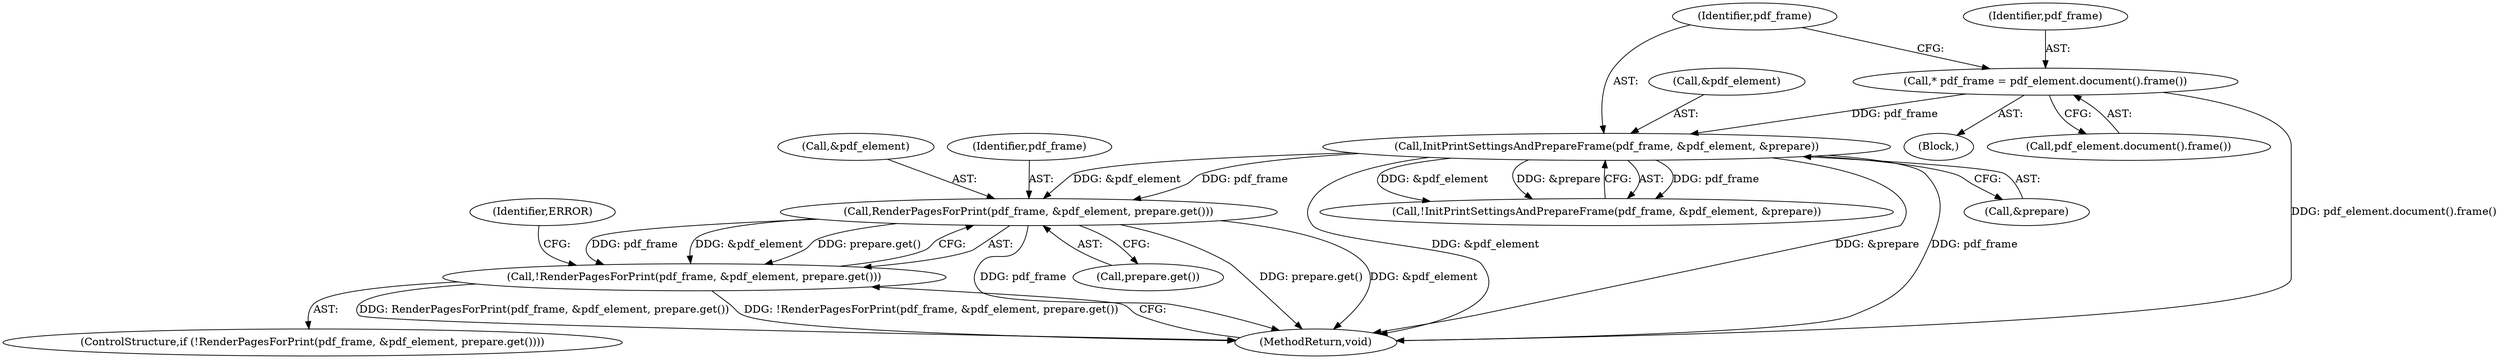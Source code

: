 digraph "0_Chrome_c7a90019bf7054145b11d2577b851cf2779d3d79_6@pointer" {
"1000168" [label="(Call,RenderPagesForPrint(pdf_frame, &pdf_element, prepare.get()))"];
"1000141" [label="(Call,InitPrintSettingsAndPrepareFrame(pdf_frame, &pdf_element, &prepare))"];
"1000135" [label="(Call,* pdf_frame = pdf_element.document().frame())"];
"1000167" [label="(Call,!RenderPagesForPrint(pdf_frame, &pdf_element, prepare.get()))"];
"1000136" [label="(Identifier,pdf_frame)"];
"1000102" [label="(Block,)"];
"1000168" [label="(Call,RenderPagesForPrint(pdf_frame, &pdf_element, prepare.get()))"];
"1000169" [label="(Identifier,pdf_frame)"];
"1000137" [label="(Call,pdf_element.document().frame())"];
"1000166" [label="(ControlStructure,if (!RenderPagesForPrint(pdf_frame, &pdf_element, prepare.get())))"];
"1000140" [label="(Call,!InitPrintSettingsAndPrepareFrame(pdf_frame, &pdf_element, &prepare))"];
"1000180" [label="(MethodReturn,void)"];
"1000142" [label="(Identifier,pdf_frame)"];
"1000135" [label="(Call,* pdf_frame = pdf_element.document().frame())"];
"1000176" [label="(Identifier,ERROR)"];
"1000167" [label="(Call,!RenderPagesForPrint(pdf_frame, &pdf_element, prepare.get()))"];
"1000143" [label="(Call,&pdf_element)"];
"1000141" [label="(Call,InitPrintSettingsAndPrepareFrame(pdf_frame, &pdf_element, &prepare))"];
"1000170" [label="(Call,&pdf_element)"];
"1000172" [label="(Call,prepare.get())"];
"1000145" [label="(Call,&prepare)"];
"1000168" -> "1000167"  [label="AST: "];
"1000168" -> "1000172"  [label="CFG: "];
"1000169" -> "1000168"  [label="AST: "];
"1000170" -> "1000168"  [label="AST: "];
"1000172" -> "1000168"  [label="AST: "];
"1000167" -> "1000168"  [label="CFG: "];
"1000168" -> "1000180"  [label="DDG: pdf_frame"];
"1000168" -> "1000180"  [label="DDG: prepare.get()"];
"1000168" -> "1000180"  [label="DDG: &pdf_element"];
"1000168" -> "1000167"  [label="DDG: pdf_frame"];
"1000168" -> "1000167"  [label="DDG: &pdf_element"];
"1000168" -> "1000167"  [label="DDG: prepare.get()"];
"1000141" -> "1000168"  [label="DDG: pdf_frame"];
"1000141" -> "1000168"  [label="DDG: &pdf_element"];
"1000141" -> "1000140"  [label="AST: "];
"1000141" -> "1000145"  [label="CFG: "];
"1000142" -> "1000141"  [label="AST: "];
"1000143" -> "1000141"  [label="AST: "];
"1000145" -> "1000141"  [label="AST: "];
"1000140" -> "1000141"  [label="CFG: "];
"1000141" -> "1000180"  [label="DDG: pdf_frame"];
"1000141" -> "1000180"  [label="DDG: &pdf_element"];
"1000141" -> "1000180"  [label="DDG: &prepare"];
"1000141" -> "1000140"  [label="DDG: pdf_frame"];
"1000141" -> "1000140"  [label="DDG: &pdf_element"];
"1000141" -> "1000140"  [label="DDG: &prepare"];
"1000135" -> "1000141"  [label="DDG: pdf_frame"];
"1000135" -> "1000102"  [label="AST: "];
"1000135" -> "1000137"  [label="CFG: "];
"1000136" -> "1000135"  [label="AST: "];
"1000137" -> "1000135"  [label="AST: "];
"1000142" -> "1000135"  [label="CFG: "];
"1000135" -> "1000180"  [label="DDG: pdf_element.document().frame()"];
"1000167" -> "1000166"  [label="AST: "];
"1000176" -> "1000167"  [label="CFG: "];
"1000180" -> "1000167"  [label="CFG: "];
"1000167" -> "1000180"  [label="DDG: RenderPagesForPrint(pdf_frame, &pdf_element, prepare.get())"];
"1000167" -> "1000180"  [label="DDG: !RenderPagesForPrint(pdf_frame, &pdf_element, prepare.get())"];
}
